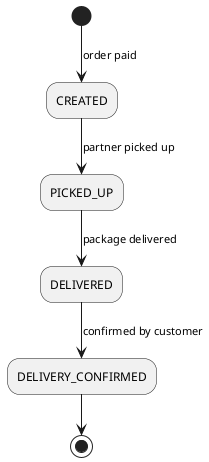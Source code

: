 @startuml
(*) -down->[order paid] CREATED
-down->[partner picked up] PICKED_UP
-down->[package delivered] DELIVERED
-down->[confirmed by customer] DELIVERY_CONFIRMED
-down-> (*)
@enduml